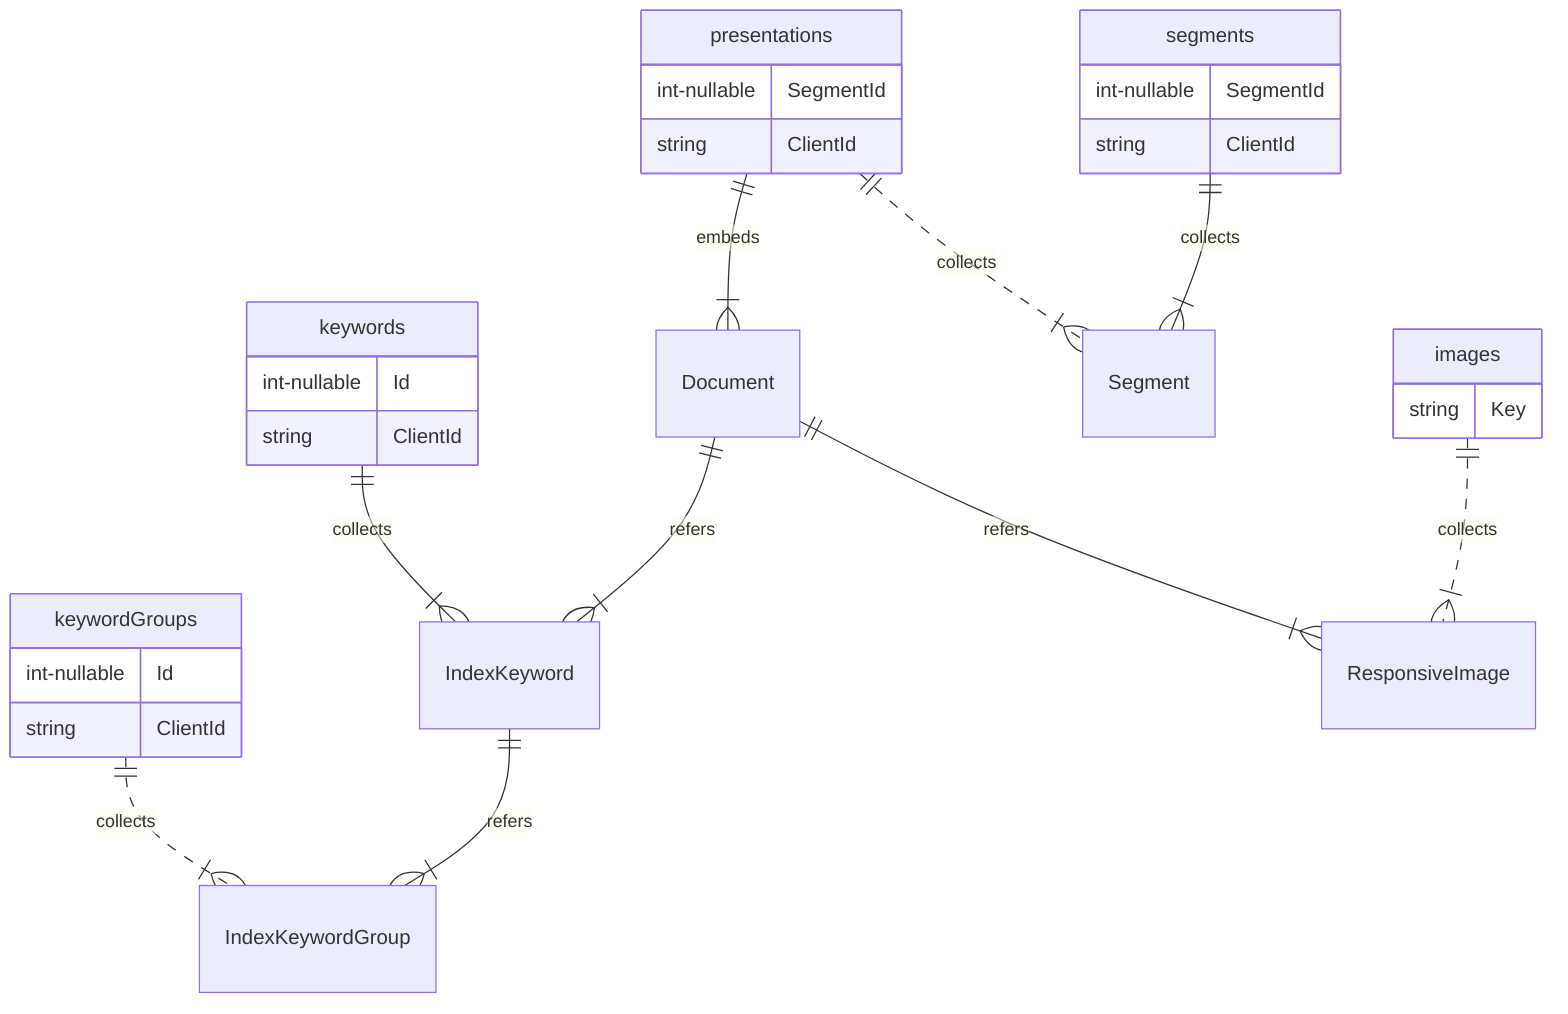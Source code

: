erDiagram
    presentations {
        int-nullable SegmentId
        string ClientId
    }

    segments {
        int-nullable SegmentId
        string ClientId
    }

    images {
        string Key
    }

    keywords {
        int-nullable Id
        string ClientId
    }

    keywordGroups {
        int-nullable Id
        string ClientId
    }

    presentations ||..|{ Segment : collects
    segments ||--|{ Segment : collects
    presentations ||--|{ Document : embeds
    keywords ||--|{ IndexKeyword : collects
    keywordGroups ||..|{ IndexKeywordGroup : collects
    IndexKeyword ||--|{ IndexKeywordGroup : refers
    Document ||--|{ IndexKeyword : refers
    Document ||--|{ ResponsiveImage : refers
    images ||..|{ ResponsiveImage : collects